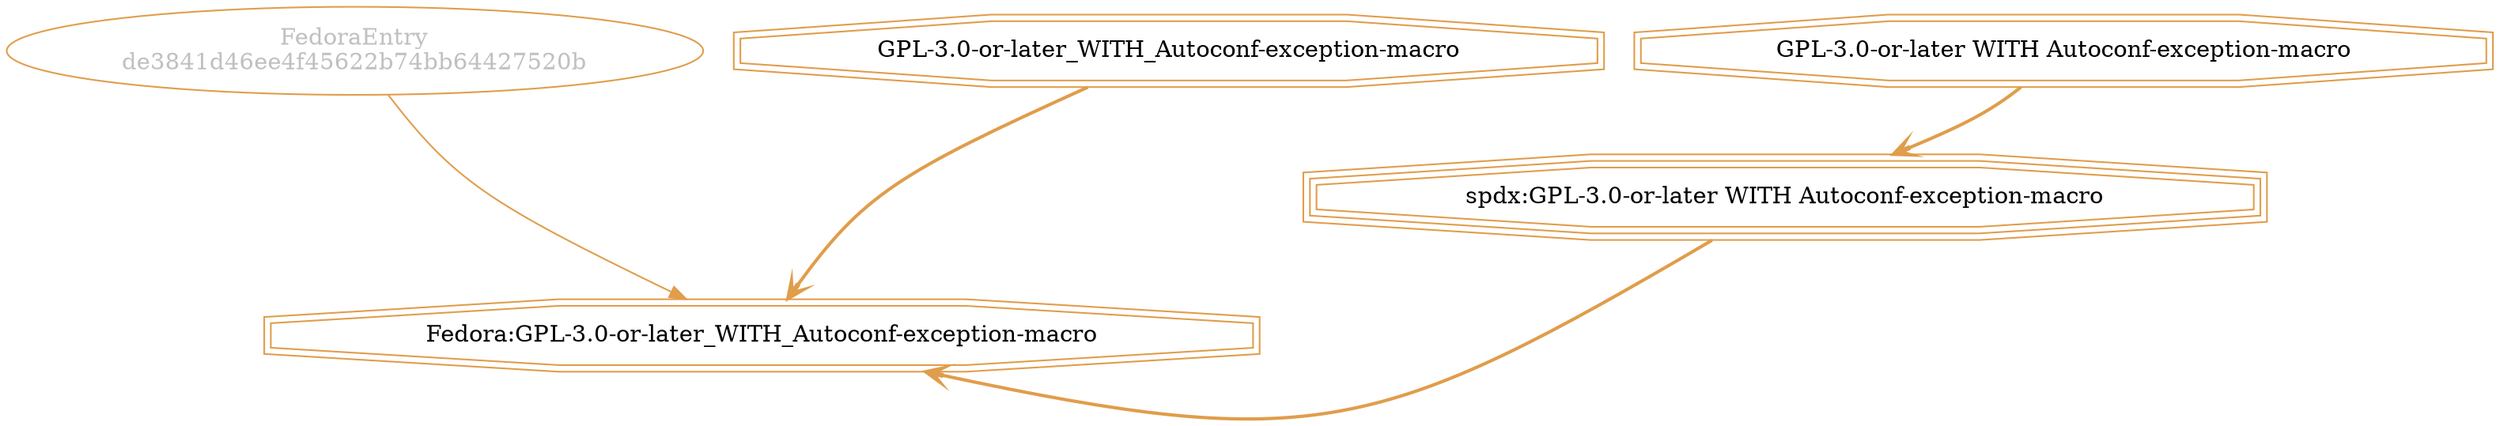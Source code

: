 strict digraph {
    node [shape=box];
    graph [splines=curved];
    6681 [label="FedoraEntry\nde3841d46ee4f45622b74bb64427520b"
         ,fontcolor=gray
         ,color="#e09d4b"
         ,fillcolor="beige;1"
         ,shape=ellipse];
    6682 [label="Fedora:GPL-3.0-or-later_WITH_Autoconf-exception-macro"
         ,color="#e09d4b"
         ,shape=doubleoctagon];
    6683 [label="GPL-3.0-or-later_WITH_Autoconf-exception-macro"
         ,color="#e09d4b"
         ,shape=doubleoctagon];
    6684 [label="spdx:GPL-3.0-or-later WITH Autoconf-exception-macro"
         ,color="#e09d4b"
         ,shape=tripleoctagon];
    6685 [label="GPL-3.0-or-later WITH Autoconf-exception-macro"
         ,color="#e09d4b"
         ,shape=doubleoctagon];
    6681 -> 6682 [weight=0.5
                 ,color="#e09d4b"];
    6683 -> 6682 [style=bold
                 ,arrowhead=vee
                 ,weight=0.7
                 ,color="#e09d4b"];
    6684 -> 6682 [style=bold
                 ,arrowhead=vee
                 ,weight=0.7
                 ,color="#e09d4b"];
    6685 -> 6684 [style=bold
                 ,arrowhead=vee
                 ,weight=0.7
                 ,color="#e09d4b"];
}
